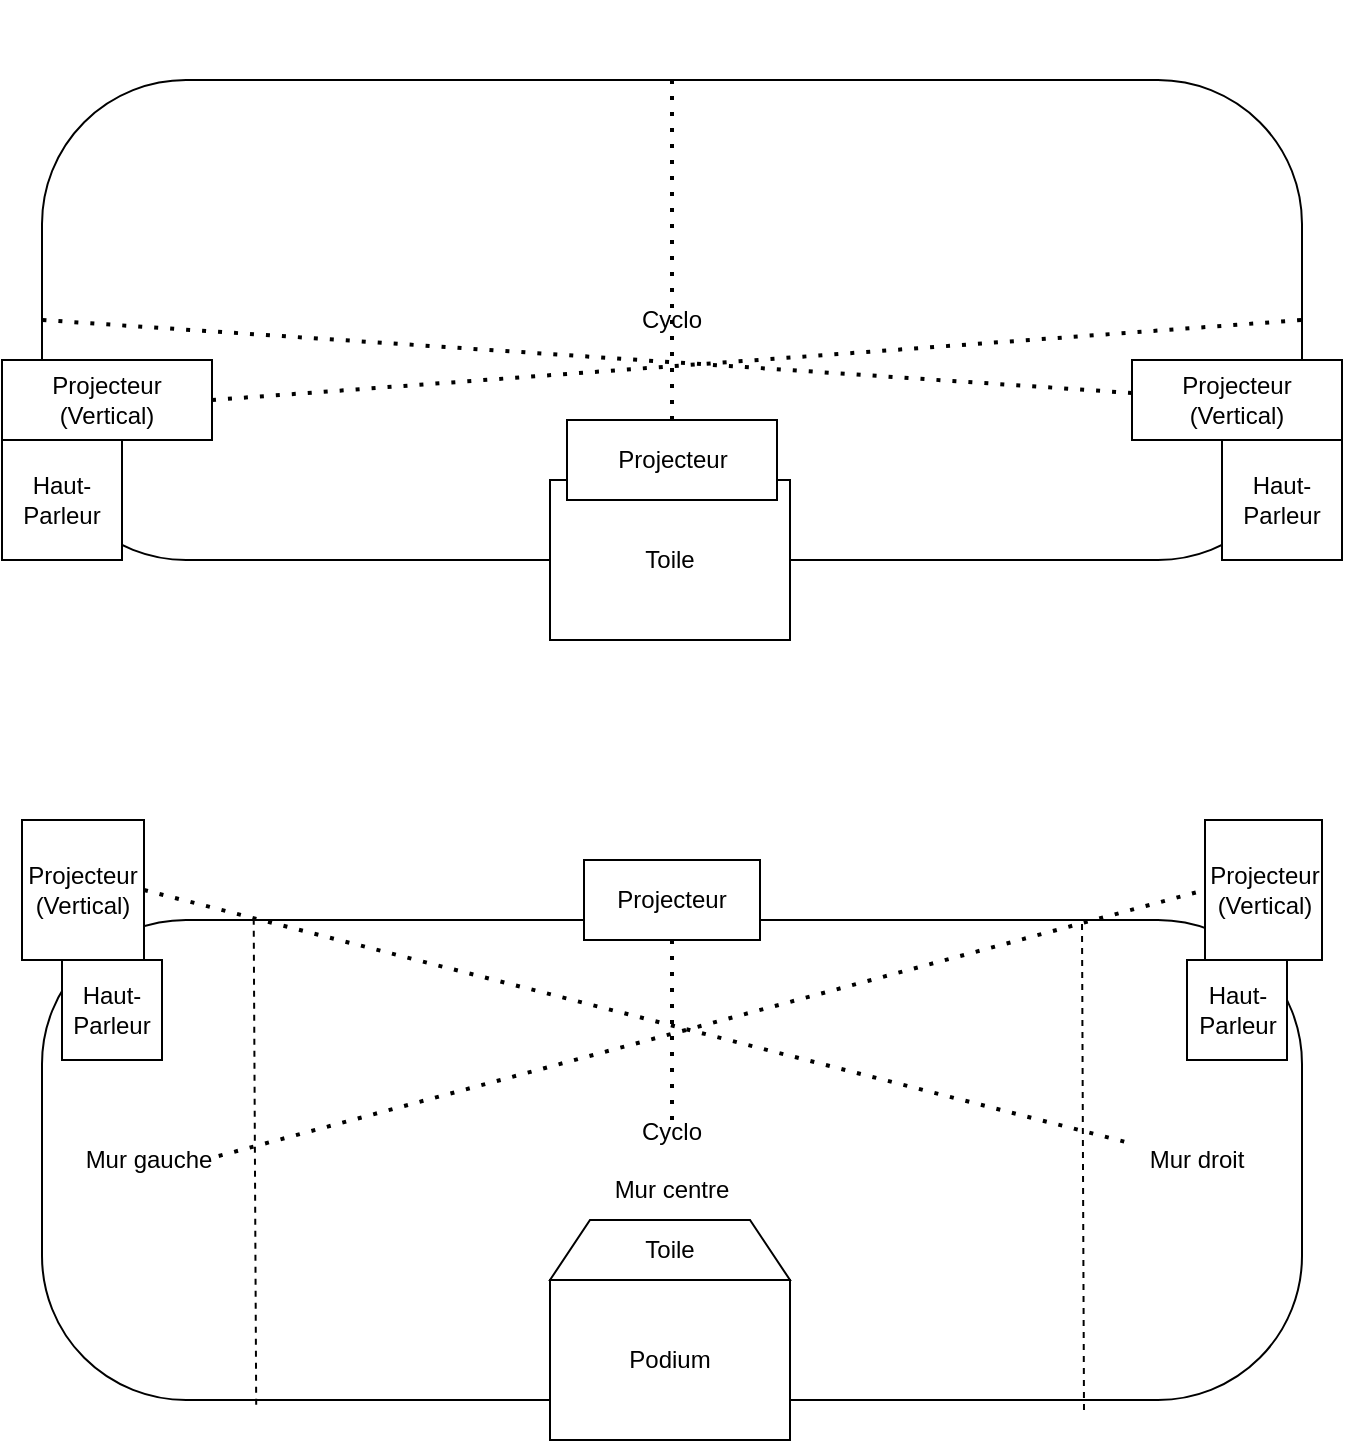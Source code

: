 <mxfile version="23.1.0" type="github">
  <diagram name="Page-1" id="i1psZpg8WtZZ6GlQXMet">
    <mxGraphModel dx="1400" dy="700" grid="1" gridSize="10" guides="1" tooltips="1" connect="1" arrows="1" fold="1" page="1" pageScale="1" pageWidth="827" pageHeight="1169" math="0" shadow="0">
      <root>
        <mxCell id="0" />
        <mxCell id="1" parent="0" />
        <mxCell id="0mWBwlVyOOwroPePg85K-1" value="Cyclo" style="rounded=1;whiteSpace=wrap;html=1;arcSize=30;" vertex="1" parent="1">
          <mxGeometry x="100" y="280" width="630" height="240" as="geometry" />
        </mxCell>
        <mxCell id="0mWBwlVyOOwroPePg85K-2" value="Toile" style="rounded=0;whiteSpace=wrap;html=1;" vertex="1" parent="1">
          <mxGeometry x="354" y="480" width="120" height="80" as="geometry" />
        </mxCell>
        <mxCell id="0mWBwlVyOOwroPePg85K-3" value="Haut-Parleur" style="rounded=0;whiteSpace=wrap;html=1;" vertex="1" parent="1">
          <mxGeometry x="690" y="460" width="60" height="60" as="geometry" />
        </mxCell>
        <mxCell id="0mWBwlVyOOwroPePg85K-4" value="Haut-Parleur" style="rounded=0;whiteSpace=wrap;html=1;" vertex="1" parent="1">
          <mxGeometry x="80" y="460" width="60" height="60" as="geometry" />
        </mxCell>
        <mxCell id="0mWBwlVyOOwroPePg85K-5" value="&lt;div&gt;Projecteur&lt;/div&gt;" style="rounded=0;whiteSpace=wrap;html=1;" vertex="1" parent="1">
          <mxGeometry x="362.5" y="450" width="105" height="40" as="geometry" />
        </mxCell>
        <mxCell id="0mWBwlVyOOwroPePg85K-6" value="&lt;div&gt;Projecteur&lt;/div&gt;&lt;div&gt;(Vertical)&lt;br&gt;&lt;/div&gt;" style="rounded=0;whiteSpace=wrap;html=1;" vertex="1" parent="1">
          <mxGeometry x="645" y="420" width="105" height="40" as="geometry" />
        </mxCell>
        <mxCell id="0mWBwlVyOOwroPePg85K-7" value="&lt;div&gt;Projecteur&lt;/div&gt;&lt;div&gt;(Vertical)&lt;br&gt;&lt;/div&gt;" style="rounded=0;whiteSpace=wrap;html=1;" vertex="1" parent="1">
          <mxGeometry x="80" y="420" width="105" height="40" as="geometry" />
        </mxCell>
        <mxCell id="0mWBwlVyOOwroPePg85K-9" value="" style="endArrow=none;dashed=1;html=1;dashPattern=1 3;strokeWidth=2;rounded=0;exitX=1;exitY=0.5;exitDx=0;exitDy=0;entryX=1;entryY=0.5;entryDx=0;entryDy=0;" edge="1" parent="1" source="0mWBwlVyOOwroPePg85K-7" target="0mWBwlVyOOwroPePg85K-1">
          <mxGeometry width="50" height="50" relative="1" as="geometry">
            <mxPoint x="210" y="450" as="sourcePoint" />
            <mxPoint x="260" y="400" as="targetPoint" />
          </mxGeometry>
        </mxCell>
        <mxCell id="0mWBwlVyOOwroPePg85K-10" value="" style="endArrow=none;dashed=1;html=1;dashPattern=1 3;strokeWidth=2;rounded=0;entryX=0;entryY=0.5;entryDx=0;entryDy=0;" edge="1" parent="1" source="0mWBwlVyOOwroPePg85K-6" target="0mWBwlVyOOwroPePg85K-1">
          <mxGeometry width="50" height="50" relative="1" as="geometry">
            <mxPoint x="574.289" y="490" as="sourcePoint" />
            <mxPoint x="574.289" y="440" as="targetPoint" />
          </mxGeometry>
        </mxCell>
        <mxCell id="0mWBwlVyOOwroPePg85K-11" value="" style="endArrow=none;dashed=1;html=1;dashPattern=1 3;strokeWidth=2;rounded=0;exitX=0.5;exitY=0;exitDx=0;exitDy=0;entryX=0.5;entryY=0;entryDx=0;entryDy=0;" edge="1" parent="1" source="0mWBwlVyOOwroPePg85K-5" target="0mWBwlVyOOwroPePg85K-1">
          <mxGeometry width="50" height="50" relative="1" as="geometry">
            <mxPoint x="370" y="470" as="sourcePoint" />
            <mxPoint x="420" y="420" as="targetPoint" />
          </mxGeometry>
        </mxCell>
        <mxCell id="0mWBwlVyOOwroPePg85K-15" value="&lt;div&gt;Cyclo&lt;/div&gt;&lt;div&gt;&lt;br&gt;&lt;/div&gt;&lt;div&gt;Mur centre&lt;br&gt;&lt;/div&gt;" style="rounded=1;whiteSpace=wrap;html=1;arcSize=30;" vertex="1" parent="1">
          <mxGeometry x="100" y="700" width="630" height="240" as="geometry" />
        </mxCell>
        <mxCell id="0mWBwlVyOOwroPePg85K-16" value="" style="endArrow=none;dashed=1;html=1;rounded=0;entryX=0.168;entryY=-0.014;entryDx=0;entryDy=0;entryPerimeter=0;exitX=0.17;exitY=1.01;exitDx=0;exitDy=0;exitPerimeter=0;" edge="1" parent="1" source="0mWBwlVyOOwroPePg85K-15" target="0mWBwlVyOOwroPePg85K-15">
          <mxGeometry width="50" height="50" relative="1" as="geometry">
            <mxPoint x="220" y="840" as="sourcePoint" />
            <mxPoint x="270" y="790" as="targetPoint" />
          </mxGeometry>
        </mxCell>
        <mxCell id="0mWBwlVyOOwroPePg85K-17" value="" style="endArrow=none;dashed=1;html=1;rounded=0;entryX=0.168;entryY=-0.014;entryDx=0;entryDy=0;entryPerimeter=0;exitX=0.17;exitY=1.01;exitDx=0;exitDy=0;exitPerimeter=0;" edge="1" parent="1">
          <mxGeometry width="50" height="50" relative="1" as="geometry">
            <mxPoint x="621" y="945" as="sourcePoint" />
            <mxPoint x="620" y="700" as="targetPoint" />
          </mxGeometry>
        </mxCell>
        <mxCell id="0mWBwlVyOOwroPePg85K-18" value="Mur gauche" style="text;html=1;align=center;verticalAlign=middle;resizable=0;points=[];autosize=1;strokeColor=none;fillColor=none;" vertex="1" parent="1">
          <mxGeometry x="113" y="805" width="80" height="30" as="geometry" />
        </mxCell>
        <mxCell id="0mWBwlVyOOwroPePg85K-19" value="Mur droit" style="text;html=1;align=center;verticalAlign=middle;resizable=0;points=[];autosize=1;strokeColor=none;fillColor=none;" vertex="1" parent="1">
          <mxGeometry x="642" y="805" width="70" height="30" as="geometry" />
        </mxCell>
        <mxCell id="0mWBwlVyOOwroPePg85K-20" value="Podium" style="rounded=0;whiteSpace=wrap;html=1;" vertex="1" parent="1">
          <mxGeometry x="354" y="880" width="120" height="80" as="geometry" />
        </mxCell>
        <mxCell id="0mWBwlVyOOwroPePg85K-22" value="Toile" style="shape=trapezoid;perimeter=trapezoidPerimeter;whiteSpace=wrap;html=1;fixedSize=1;" vertex="1" parent="1">
          <mxGeometry x="354" y="850" width="120" height="30" as="geometry" />
        </mxCell>
        <mxCell id="0mWBwlVyOOwroPePg85K-23" value="Haut-Parleur" style="whiteSpace=wrap;html=1;aspect=fixed;" vertex="1" parent="1">
          <mxGeometry x="672.5" y="720" width="50" height="50" as="geometry" />
        </mxCell>
        <mxCell id="0mWBwlVyOOwroPePg85K-24" value="Haut-Parleur" style="whiteSpace=wrap;html=1;aspect=fixed;" vertex="1" parent="1">
          <mxGeometry x="110" y="720" width="50" height="50" as="geometry" />
        </mxCell>
        <mxCell id="0mWBwlVyOOwroPePg85K-25" value="Projecteur" style="rounded=0;whiteSpace=wrap;html=1;" vertex="1" parent="1">
          <mxGeometry x="371" y="670" width="88" height="40" as="geometry" />
        </mxCell>
        <mxCell id="0mWBwlVyOOwroPePg85K-26" value="&lt;div&gt;Projecteur&lt;/div&gt;&lt;div&gt;(Vertical)&lt;/div&gt;" style="rounded=0;whiteSpace=wrap;html=1;" vertex="1" parent="1">
          <mxGeometry x="681.5" y="650" width="58.5" height="70" as="geometry" />
        </mxCell>
        <mxCell id="0mWBwlVyOOwroPePg85K-27" value="&lt;div&gt;Projecteur&lt;/div&gt;&lt;div&gt;(Vertical)&lt;/div&gt;" style="rounded=0;whiteSpace=wrap;html=1;" vertex="1" parent="1">
          <mxGeometry x="90" y="650" width="61" height="70" as="geometry" />
        </mxCell>
        <mxCell id="0mWBwlVyOOwroPePg85K-28" value="" style="endArrow=none;dashed=1;html=1;dashPattern=1 3;strokeWidth=2;rounded=0;exitX=1;exitY=0.5;exitDx=0;exitDy=0;" edge="1" parent="1" source="0mWBwlVyOOwroPePg85K-27" target="0mWBwlVyOOwroPePg85K-19">
          <mxGeometry width="50" height="50" relative="1" as="geometry">
            <mxPoint x="210" y="740" as="sourcePoint" />
            <mxPoint x="260" y="690" as="targetPoint" />
          </mxGeometry>
        </mxCell>
        <mxCell id="0mWBwlVyOOwroPePg85K-30" value="" style="endArrow=none;dashed=1;html=1;dashPattern=1 3;strokeWidth=2;rounded=0;entryX=0;entryY=0.5;entryDx=0;entryDy=0;exitX=0.942;exitY=0.433;exitDx=0;exitDy=0;exitPerimeter=0;" edge="1" parent="1" source="0mWBwlVyOOwroPePg85K-18" target="0mWBwlVyOOwroPePg85K-26">
          <mxGeometry width="50" height="50" relative="1" as="geometry">
            <mxPoint x="770" y="860" as="sourcePoint" />
            <mxPoint x="820" y="810" as="targetPoint" />
          </mxGeometry>
        </mxCell>
        <mxCell id="0mWBwlVyOOwroPePg85K-31" value="" style="endArrow=none;dashed=1;html=1;dashPattern=1 3;strokeWidth=2;rounded=0;entryX=0.5;entryY=1;entryDx=0;entryDy=0;" edge="1" parent="1" target="0mWBwlVyOOwroPePg85K-25">
          <mxGeometry width="50" height="50" relative="1" as="geometry">
            <mxPoint x="415" y="800" as="sourcePoint" />
            <mxPoint x="300" y="800" as="targetPoint" />
          </mxGeometry>
        </mxCell>
        <mxCell id="0mWBwlVyOOwroPePg85K-32" value="Vue de haut" style="text;html=1;align=center;verticalAlign=middle;resizable=0;points=[];autosize=1;strokeColor=none;fillColor=none;fontColor=#FFFFFF;" vertex="1" parent="1">
          <mxGeometry x="100" y="240" width="80" height="30" as="geometry" />
        </mxCell>
        <mxCell id="0mWBwlVyOOwroPePg85K-33" value="Vue de face" style="text;html=1;align=center;verticalAlign=middle;resizable=0;points=[];autosize=1;fontColor=#FFFFFF;" vertex="1" parent="1">
          <mxGeometry x="100" y="620" width="80" height="30" as="geometry" />
        </mxCell>
      </root>
    </mxGraphModel>
  </diagram>
</mxfile>
